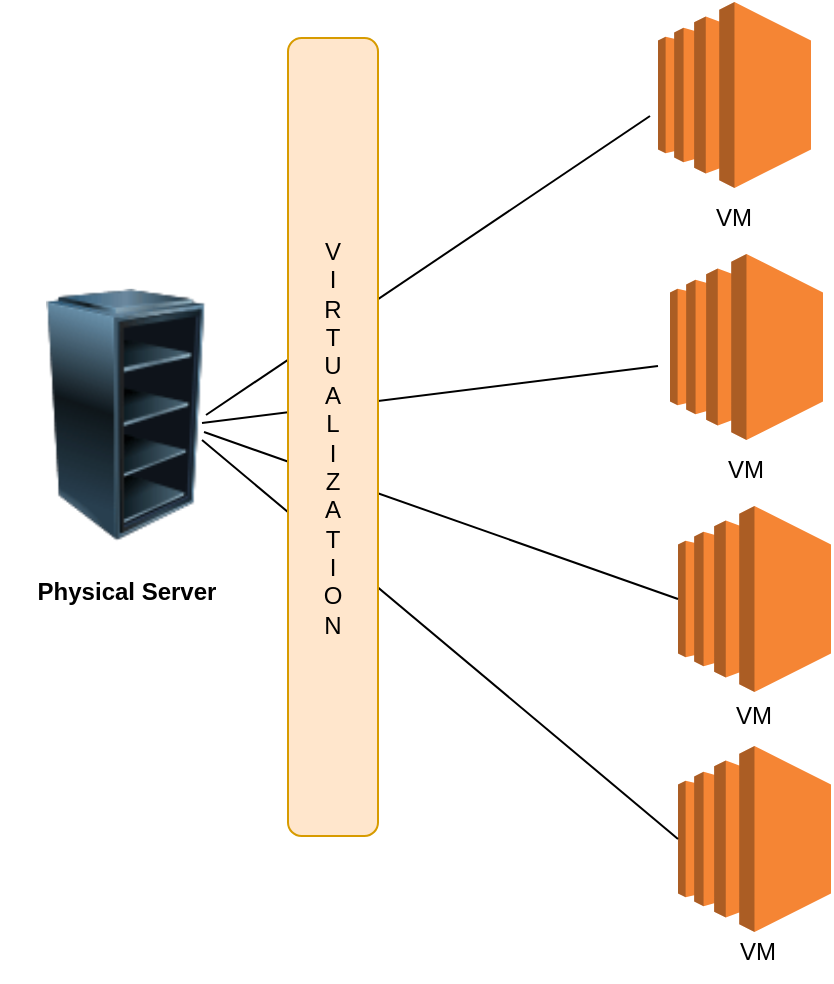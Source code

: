 <mxfile version="17.2.4" type="github">
  <diagram id="rKv57y33yL7DV4RnaXxc" name="Page-1">
    <mxGraphModel dx="946" dy="524" grid="0" gridSize="10" guides="1" tooltips="1" connect="1" arrows="1" fold="1" page="1" pageScale="1" pageWidth="850" pageHeight="1100" math="0" shadow="0">
      <root>
        <mxCell id="0" />
        <mxCell id="1" parent="0" />
        <mxCell id="rQRL7rVQYqgwg08-xG3M-6" value="" style="outlineConnect=0;dashed=0;verticalLabelPosition=bottom;verticalAlign=top;align=center;html=1;shape=mxgraph.aws3.ec2;fillColor=#F58534;gradientColor=none;" vertex="1" parent="1">
          <mxGeometry x="531" y="130" width="76.5" height="93" as="geometry" />
        </mxCell>
        <mxCell id="rQRL7rVQYqgwg08-xG3M-8" value="" style="outlineConnect=0;dashed=0;verticalLabelPosition=bottom;verticalAlign=top;align=center;html=1;shape=mxgraph.aws3.ec2;fillColor=#F58534;gradientColor=none;" vertex="1" parent="1">
          <mxGeometry x="541" y="502" width="76.5" height="93" as="geometry" />
        </mxCell>
        <mxCell id="rQRL7rVQYqgwg08-xG3M-9" value="" style="outlineConnect=0;dashed=0;verticalLabelPosition=bottom;verticalAlign=top;align=center;html=1;shape=mxgraph.aws3.ec2;fillColor=#F58534;gradientColor=none;" vertex="1" parent="1">
          <mxGeometry x="541" y="382" width="76.5" height="93" as="geometry" />
        </mxCell>
        <mxCell id="rQRL7rVQYqgwg08-xG3M-10" value="" style="outlineConnect=0;dashed=0;verticalLabelPosition=bottom;verticalAlign=top;align=center;html=1;shape=mxgraph.aws3.ec2;fillColor=#F58534;gradientColor=none;" vertex="1" parent="1">
          <mxGeometry x="537" y="256" width="76.5" height="93" as="geometry" />
        </mxCell>
        <mxCell id="rQRL7rVQYqgwg08-xG3M-13" value="" style="image;html=1;image=img/lib/clip_art/computers/Server_Rack_Empty_128x128.png" vertex="1" parent="1">
          <mxGeometry x="225" y="139" width="80" height="395" as="geometry" />
        </mxCell>
        <mxCell id="rQRL7rVQYqgwg08-xG3M-16" value="" style="endArrow=none;html=1;rounded=0;exitX=1;exitY=0.5;exitDx=0;exitDy=0;" edge="1" parent="1" source="rQRL7rVQYqgwg08-xG3M-13">
          <mxGeometry width="50" height="50" relative="1" as="geometry">
            <mxPoint x="399" y="401" as="sourcePoint" />
            <mxPoint x="527" y="187" as="targetPoint" />
          </mxGeometry>
        </mxCell>
        <mxCell id="rQRL7rVQYqgwg08-xG3M-17" value="" style="endArrow=none;html=1;rounded=0;exitX=1;exitY=0.5;exitDx=0;exitDy=0;" edge="1" parent="1">
          <mxGeometry width="50" height="50" relative="1" as="geometry">
            <mxPoint x="303" y="340.5" as="sourcePoint" />
            <mxPoint x="531" y="312" as="targetPoint" />
          </mxGeometry>
        </mxCell>
        <mxCell id="rQRL7rVQYqgwg08-xG3M-18" value="" style="endArrow=none;html=1;rounded=0;entryX=0;entryY=0.5;entryDx=0;entryDy=0;entryPerimeter=0;" edge="1" parent="1" target="rQRL7rVQYqgwg08-xG3M-9">
          <mxGeometry width="50" height="50" relative="1" as="geometry">
            <mxPoint x="304" y="345" as="sourcePoint" />
            <mxPoint x="537" y="431" as="targetPoint" />
          </mxGeometry>
        </mxCell>
        <mxCell id="rQRL7rVQYqgwg08-xG3M-19" value="" style="endArrow=none;html=1;rounded=0;entryX=0;entryY=0.5;entryDx=0;entryDy=0;entryPerimeter=0;" edge="1" parent="1" target="rQRL7rVQYqgwg08-xG3M-8">
          <mxGeometry width="50" height="50" relative="1" as="geometry">
            <mxPoint x="303" y="349" as="sourcePoint" />
            <mxPoint x="557" y="217" as="targetPoint" />
          </mxGeometry>
        </mxCell>
        <mxCell id="rQRL7rVQYqgwg08-xG3M-20" value="&lt;b&gt;Physical Server&lt;/b&gt;" style="text;html=1;strokeColor=none;fillColor=none;align=center;verticalAlign=middle;whiteSpace=wrap;rounded=0;" vertex="1" parent="1">
          <mxGeometry x="202.5" y="410" width="125" height="30" as="geometry" />
        </mxCell>
        <mxCell id="rQRL7rVQYqgwg08-xG3M-21" value="VM" style="text;html=1;strokeColor=none;fillColor=none;align=center;verticalAlign=middle;whiteSpace=wrap;rounded=0;" vertex="1" parent="1">
          <mxGeometry x="539.25" y="223" width="60" height="30" as="geometry" />
        </mxCell>
        <mxCell id="rQRL7rVQYqgwg08-xG3M-22" value="VM" style="text;html=1;strokeColor=none;fillColor=none;align=center;verticalAlign=middle;whiteSpace=wrap;rounded=0;" vertex="1" parent="1">
          <mxGeometry x="549.25" y="472" width="60" height="30" as="geometry" />
        </mxCell>
        <mxCell id="rQRL7rVQYqgwg08-xG3M-23" value="VM" style="text;html=1;strokeColor=none;fillColor=none;align=center;verticalAlign=middle;whiteSpace=wrap;rounded=0;" vertex="1" parent="1">
          <mxGeometry x="545.25" y="349" width="60" height="30" as="geometry" />
        </mxCell>
        <mxCell id="rQRL7rVQYqgwg08-xG3M-24" value="VM" style="text;html=1;strokeColor=none;fillColor=none;align=center;verticalAlign=middle;whiteSpace=wrap;rounded=0;" vertex="1" parent="1">
          <mxGeometry x="551.25" y="590" width="60" height="30" as="geometry" />
        </mxCell>
        <mxCell id="rQRL7rVQYqgwg08-xG3M-25" value="V&lt;br&gt;I&lt;br&gt;&lt;div&gt;R&lt;/div&gt;&lt;div&gt;T&lt;br&gt;U&lt;br&gt;A&lt;br&gt;L&lt;br&gt;I&lt;br&gt;Z&lt;br&gt;A&lt;br&gt;T&lt;br&gt;I&lt;br&gt;O&lt;br&gt;N&lt;br&gt;&lt;/div&gt;" style="rounded=1;whiteSpace=wrap;html=1;fillColor=#ffe6cc;strokeColor=#d79b00;" vertex="1" parent="1">
          <mxGeometry x="346" y="148" width="45" height="399" as="geometry" />
        </mxCell>
      </root>
    </mxGraphModel>
  </diagram>
</mxfile>
